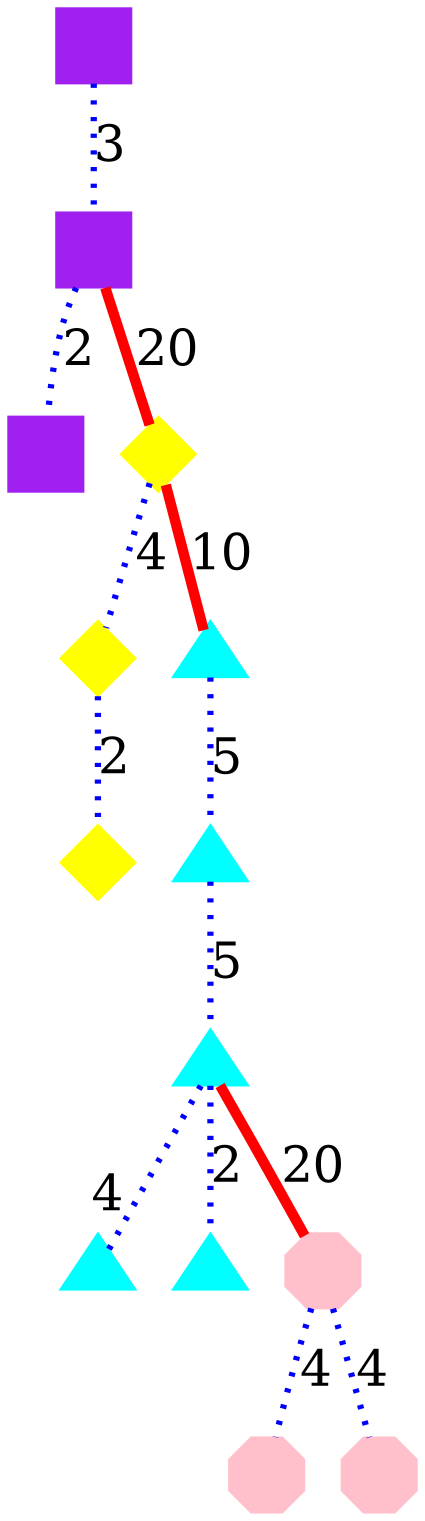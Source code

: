 digraph
{
	compound = true;
	node [shape=circle, style=filled, color=black, label="", regular=true];
	edge [dir=both, arrowtail=none, arrowhead=none, penwidth=3, fontsize=24];

	n0 -> n1 [label=3, color=blue, style=dotted];
	n1 -> n2 [label=2, color=blue, style=dotted];
	n1 -> n3 [label=20, color=red, penwidth=5];
	n3 -> n4 [label=4, color=blue, style=dotted];
	n3 -> n5 [label=10, color=red, penwidth=5];
	n4 -> n6 [label=2, color=blue, style=dotted];
	n5 -> n7 [label=5, color=blue, style=dotted];
	n7 -> n8 [label=5, color=blue, style=dotted];
	n8 -> n9 [headlabel=4, labeldistance=2.5, labelangle=30, color=blue, style=dotted];
	n8 -> n10 [label=2, color=blue, style=dotted];
	n8 -> n11 [label=20, color=red, penwidth=5];
	n11 -> n12 [label=4, color=blue, style=dotted];
	n11 -> n13 [label=4, color=blue, style=dotted];

	n0 [color=purple, shape=square];
	n1 [color=purple, shape=square];
	n2 [color=purple, shape=square];
	n3 [color=yellow, shape=diamond];
	n4 [color=yellow, shape=diamond];
	n5 [color=cyan, shape=triangle];
	n6 [color=yellow, shape=diamond];
	n7 [color=cyan, shape=triangle];
	n8 [color=cyan, shape=triangle];
	n9 [color=cyan, shape=triangle];
	n10 [color=cyan, shape=triangle];
	n11 [color=pink, shape=octagon];
	n12 [color=pink, shape=octagon];
	n13 [color=pink, shape=octagon];
}
